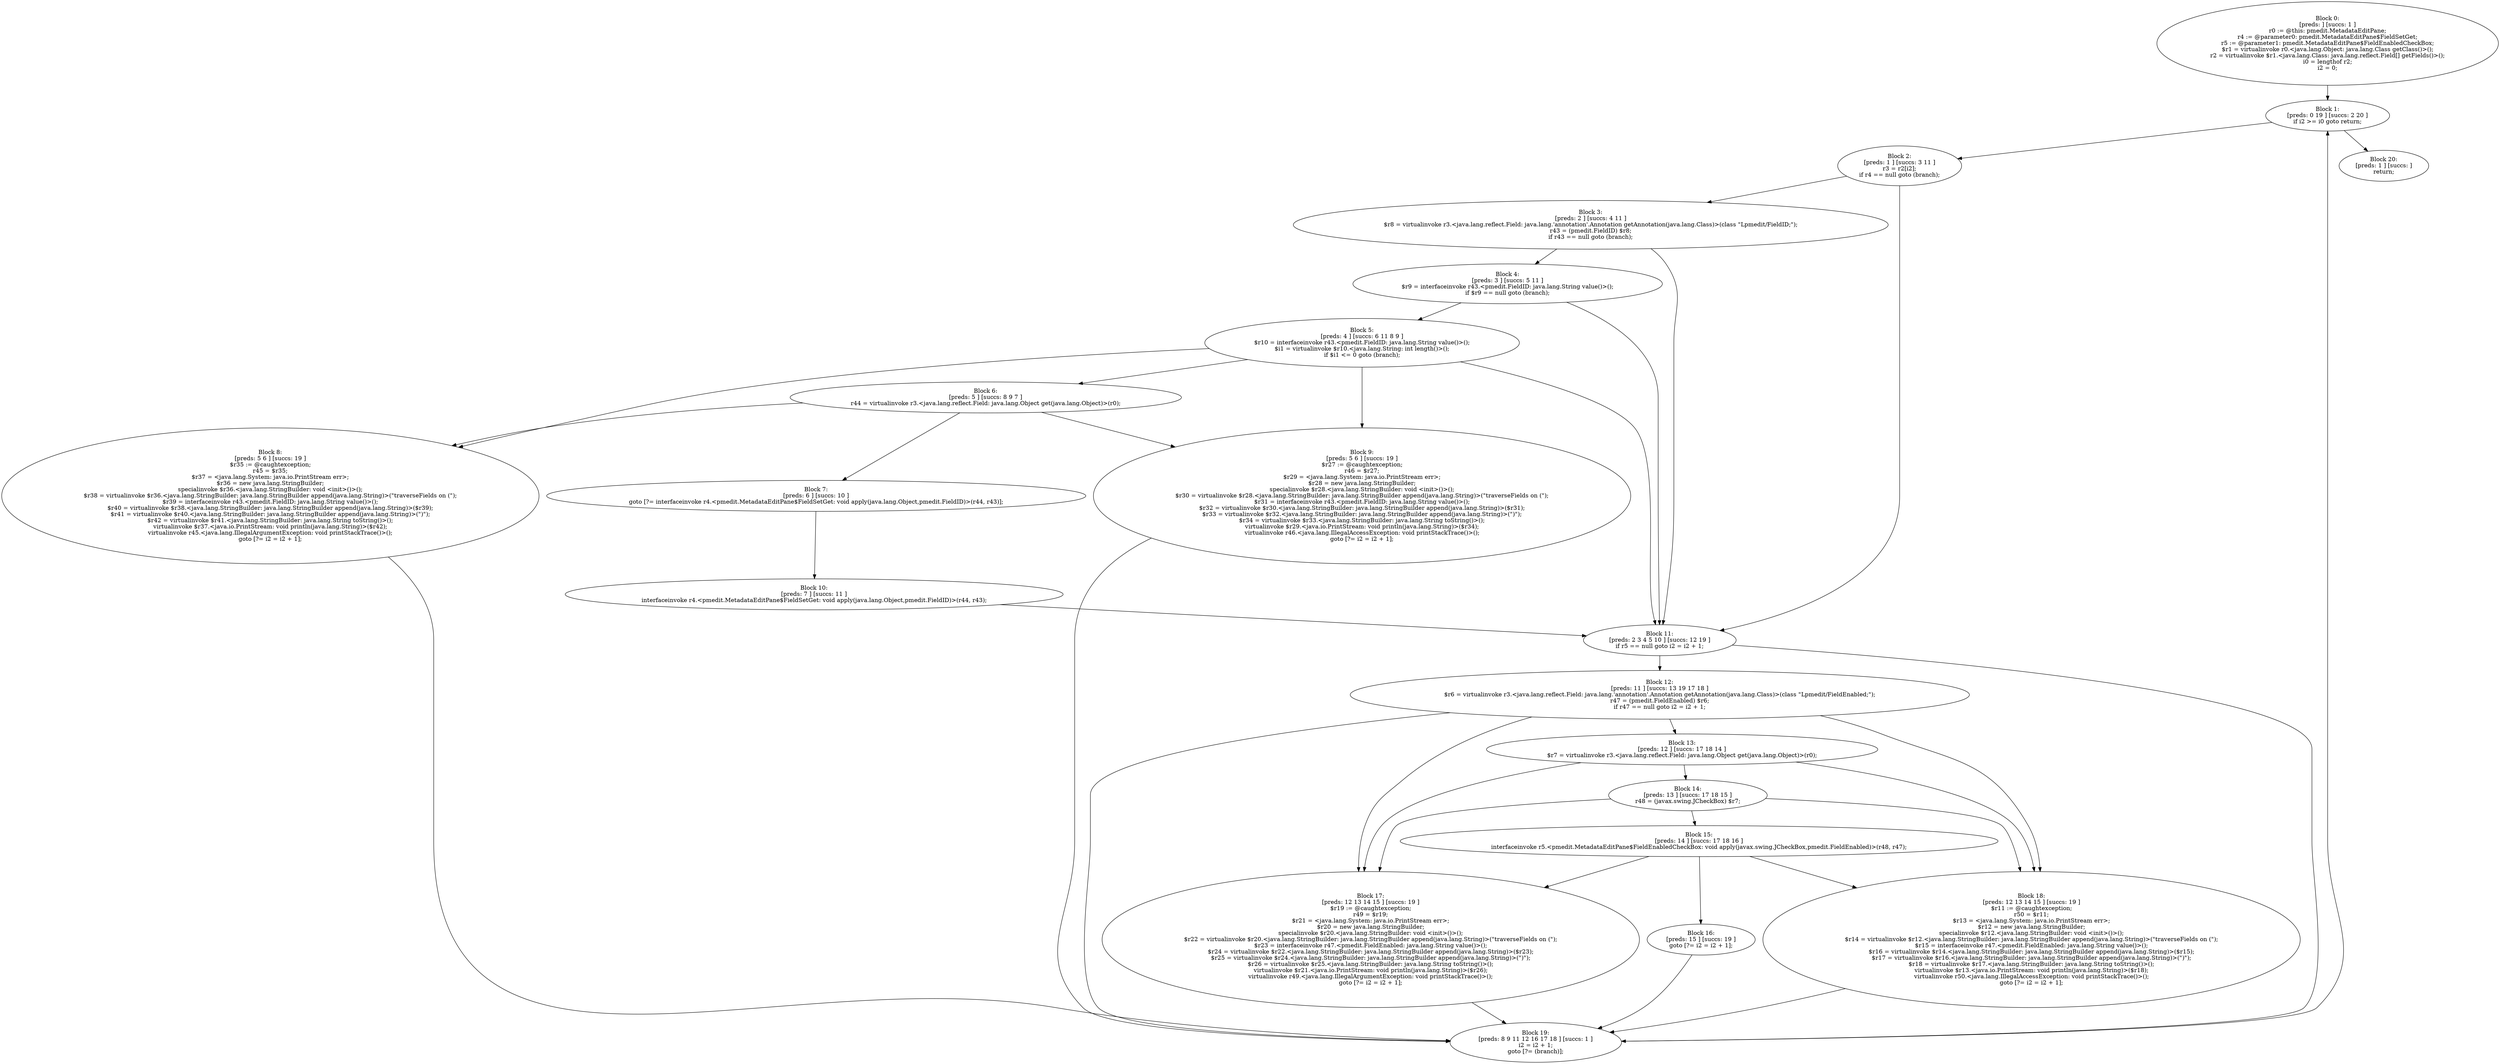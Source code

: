 digraph "unitGraph" {
    "Block 0:
[preds: ] [succs: 1 ]
r0 := @this: pmedit.MetadataEditPane;
r4 := @parameter0: pmedit.MetadataEditPane$FieldSetGet;
r5 := @parameter1: pmedit.MetadataEditPane$FieldEnabledCheckBox;
$r1 = virtualinvoke r0.<java.lang.Object: java.lang.Class getClass()>();
r2 = virtualinvoke $r1.<java.lang.Class: java.lang.reflect.Field[] getFields()>();
i0 = lengthof r2;
i2 = 0;
"
    "Block 1:
[preds: 0 19 ] [succs: 2 20 ]
if i2 >= i0 goto return;
"
    "Block 2:
[preds: 1 ] [succs: 3 11 ]
r3 = r2[i2];
if r4 == null goto (branch);
"
    "Block 3:
[preds: 2 ] [succs: 4 11 ]
$r8 = virtualinvoke r3.<java.lang.reflect.Field: java.lang.'annotation'.Annotation getAnnotation(java.lang.Class)>(class \"Lpmedit/FieldID;\");
r43 = (pmedit.FieldID) $r8;
if r43 == null goto (branch);
"
    "Block 4:
[preds: 3 ] [succs: 5 11 ]
$r9 = interfaceinvoke r43.<pmedit.FieldID: java.lang.String value()>();
if $r9 == null goto (branch);
"
    "Block 5:
[preds: 4 ] [succs: 6 11 8 9 ]
$r10 = interfaceinvoke r43.<pmedit.FieldID: java.lang.String value()>();
$i1 = virtualinvoke $r10.<java.lang.String: int length()>();
if $i1 <= 0 goto (branch);
"
    "Block 6:
[preds: 5 ] [succs: 8 9 7 ]
r44 = virtualinvoke r3.<java.lang.reflect.Field: java.lang.Object get(java.lang.Object)>(r0);
"
    "Block 7:
[preds: 6 ] [succs: 10 ]
goto [?= interfaceinvoke r4.<pmedit.MetadataEditPane$FieldSetGet: void apply(java.lang.Object,pmedit.FieldID)>(r44, r43)];
"
    "Block 8:
[preds: 5 6 ] [succs: 19 ]
$r35 := @caughtexception;
r45 = $r35;
$r37 = <java.lang.System: java.io.PrintStream err>;
$r36 = new java.lang.StringBuilder;
specialinvoke $r36.<java.lang.StringBuilder: void <init>()>();
$r38 = virtualinvoke $r36.<java.lang.StringBuilder: java.lang.StringBuilder append(java.lang.String)>(\"traverseFields on (\");
$r39 = interfaceinvoke r43.<pmedit.FieldID: java.lang.String value()>();
$r40 = virtualinvoke $r38.<java.lang.StringBuilder: java.lang.StringBuilder append(java.lang.String)>($r39);
$r41 = virtualinvoke $r40.<java.lang.StringBuilder: java.lang.StringBuilder append(java.lang.String)>(\")\");
$r42 = virtualinvoke $r41.<java.lang.StringBuilder: java.lang.String toString()>();
virtualinvoke $r37.<java.io.PrintStream: void println(java.lang.String)>($r42);
virtualinvoke r45.<java.lang.IllegalArgumentException: void printStackTrace()>();
goto [?= i2 = i2 + 1];
"
    "Block 9:
[preds: 5 6 ] [succs: 19 ]
$r27 := @caughtexception;
r46 = $r27;
$r29 = <java.lang.System: java.io.PrintStream err>;
$r28 = new java.lang.StringBuilder;
specialinvoke $r28.<java.lang.StringBuilder: void <init>()>();
$r30 = virtualinvoke $r28.<java.lang.StringBuilder: java.lang.StringBuilder append(java.lang.String)>(\"traverseFields on (\");
$r31 = interfaceinvoke r43.<pmedit.FieldID: java.lang.String value()>();
$r32 = virtualinvoke $r30.<java.lang.StringBuilder: java.lang.StringBuilder append(java.lang.String)>($r31);
$r33 = virtualinvoke $r32.<java.lang.StringBuilder: java.lang.StringBuilder append(java.lang.String)>(\")\");
$r34 = virtualinvoke $r33.<java.lang.StringBuilder: java.lang.String toString()>();
virtualinvoke $r29.<java.io.PrintStream: void println(java.lang.String)>($r34);
virtualinvoke r46.<java.lang.IllegalAccessException: void printStackTrace()>();
goto [?= i2 = i2 + 1];
"
    "Block 10:
[preds: 7 ] [succs: 11 ]
interfaceinvoke r4.<pmedit.MetadataEditPane$FieldSetGet: void apply(java.lang.Object,pmedit.FieldID)>(r44, r43);
"
    "Block 11:
[preds: 2 3 4 5 10 ] [succs: 12 19 ]
if r5 == null goto i2 = i2 + 1;
"
    "Block 12:
[preds: 11 ] [succs: 13 19 17 18 ]
$r6 = virtualinvoke r3.<java.lang.reflect.Field: java.lang.'annotation'.Annotation getAnnotation(java.lang.Class)>(class \"Lpmedit/FieldEnabled;\");
r47 = (pmedit.FieldEnabled) $r6;
if r47 == null goto i2 = i2 + 1;
"
    "Block 13:
[preds: 12 ] [succs: 17 18 14 ]
$r7 = virtualinvoke r3.<java.lang.reflect.Field: java.lang.Object get(java.lang.Object)>(r0);
"
    "Block 14:
[preds: 13 ] [succs: 17 18 15 ]
r48 = (javax.swing.JCheckBox) $r7;
"
    "Block 15:
[preds: 14 ] [succs: 17 18 16 ]
interfaceinvoke r5.<pmedit.MetadataEditPane$FieldEnabledCheckBox: void apply(javax.swing.JCheckBox,pmedit.FieldEnabled)>(r48, r47);
"
    "Block 16:
[preds: 15 ] [succs: 19 ]
goto [?= i2 = i2 + 1];
"
    "Block 17:
[preds: 12 13 14 15 ] [succs: 19 ]
$r19 := @caughtexception;
r49 = $r19;
$r21 = <java.lang.System: java.io.PrintStream err>;
$r20 = new java.lang.StringBuilder;
specialinvoke $r20.<java.lang.StringBuilder: void <init>()>();
$r22 = virtualinvoke $r20.<java.lang.StringBuilder: java.lang.StringBuilder append(java.lang.String)>(\"traverseFields on (\");
$r23 = interfaceinvoke r47.<pmedit.FieldEnabled: java.lang.String value()>();
$r24 = virtualinvoke $r22.<java.lang.StringBuilder: java.lang.StringBuilder append(java.lang.String)>($r23);
$r25 = virtualinvoke $r24.<java.lang.StringBuilder: java.lang.StringBuilder append(java.lang.String)>(\")\");
$r26 = virtualinvoke $r25.<java.lang.StringBuilder: java.lang.String toString()>();
virtualinvoke $r21.<java.io.PrintStream: void println(java.lang.String)>($r26);
virtualinvoke r49.<java.lang.IllegalArgumentException: void printStackTrace()>();
goto [?= i2 = i2 + 1];
"
    "Block 18:
[preds: 12 13 14 15 ] [succs: 19 ]
$r11 := @caughtexception;
r50 = $r11;
$r13 = <java.lang.System: java.io.PrintStream err>;
$r12 = new java.lang.StringBuilder;
specialinvoke $r12.<java.lang.StringBuilder: void <init>()>();
$r14 = virtualinvoke $r12.<java.lang.StringBuilder: java.lang.StringBuilder append(java.lang.String)>(\"traverseFields on (\");
$r15 = interfaceinvoke r47.<pmedit.FieldEnabled: java.lang.String value()>();
$r16 = virtualinvoke $r14.<java.lang.StringBuilder: java.lang.StringBuilder append(java.lang.String)>($r15);
$r17 = virtualinvoke $r16.<java.lang.StringBuilder: java.lang.StringBuilder append(java.lang.String)>(\")\");
$r18 = virtualinvoke $r17.<java.lang.StringBuilder: java.lang.String toString()>();
virtualinvoke $r13.<java.io.PrintStream: void println(java.lang.String)>($r18);
virtualinvoke r50.<java.lang.IllegalAccessException: void printStackTrace()>();
goto [?= i2 = i2 + 1];
"
    "Block 19:
[preds: 8 9 11 12 16 17 18 ] [succs: 1 ]
i2 = i2 + 1;
goto [?= (branch)];
"
    "Block 20:
[preds: 1 ] [succs: ]
return;
"
    "Block 0:
[preds: ] [succs: 1 ]
r0 := @this: pmedit.MetadataEditPane;
r4 := @parameter0: pmedit.MetadataEditPane$FieldSetGet;
r5 := @parameter1: pmedit.MetadataEditPane$FieldEnabledCheckBox;
$r1 = virtualinvoke r0.<java.lang.Object: java.lang.Class getClass()>();
r2 = virtualinvoke $r1.<java.lang.Class: java.lang.reflect.Field[] getFields()>();
i0 = lengthof r2;
i2 = 0;
"->"Block 1:
[preds: 0 19 ] [succs: 2 20 ]
if i2 >= i0 goto return;
";
    "Block 1:
[preds: 0 19 ] [succs: 2 20 ]
if i2 >= i0 goto return;
"->"Block 2:
[preds: 1 ] [succs: 3 11 ]
r3 = r2[i2];
if r4 == null goto (branch);
";
    "Block 1:
[preds: 0 19 ] [succs: 2 20 ]
if i2 >= i0 goto return;
"->"Block 20:
[preds: 1 ] [succs: ]
return;
";
    "Block 2:
[preds: 1 ] [succs: 3 11 ]
r3 = r2[i2];
if r4 == null goto (branch);
"->"Block 3:
[preds: 2 ] [succs: 4 11 ]
$r8 = virtualinvoke r3.<java.lang.reflect.Field: java.lang.'annotation'.Annotation getAnnotation(java.lang.Class)>(class \"Lpmedit/FieldID;\");
r43 = (pmedit.FieldID) $r8;
if r43 == null goto (branch);
";
    "Block 2:
[preds: 1 ] [succs: 3 11 ]
r3 = r2[i2];
if r4 == null goto (branch);
"->"Block 11:
[preds: 2 3 4 5 10 ] [succs: 12 19 ]
if r5 == null goto i2 = i2 + 1;
";
    "Block 3:
[preds: 2 ] [succs: 4 11 ]
$r8 = virtualinvoke r3.<java.lang.reflect.Field: java.lang.'annotation'.Annotation getAnnotation(java.lang.Class)>(class \"Lpmedit/FieldID;\");
r43 = (pmedit.FieldID) $r8;
if r43 == null goto (branch);
"->"Block 4:
[preds: 3 ] [succs: 5 11 ]
$r9 = interfaceinvoke r43.<pmedit.FieldID: java.lang.String value()>();
if $r9 == null goto (branch);
";
    "Block 3:
[preds: 2 ] [succs: 4 11 ]
$r8 = virtualinvoke r3.<java.lang.reflect.Field: java.lang.'annotation'.Annotation getAnnotation(java.lang.Class)>(class \"Lpmedit/FieldID;\");
r43 = (pmedit.FieldID) $r8;
if r43 == null goto (branch);
"->"Block 11:
[preds: 2 3 4 5 10 ] [succs: 12 19 ]
if r5 == null goto i2 = i2 + 1;
";
    "Block 4:
[preds: 3 ] [succs: 5 11 ]
$r9 = interfaceinvoke r43.<pmedit.FieldID: java.lang.String value()>();
if $r9 == null goto (branch);
"->"Block 5:
[preds: 4 ] [succs: 6 11 8 9 ]
$r10 = interfaceinvoke r43.<pmedit.FieldID: java.lang.String value()>();
$i1 = virtualinvoke $r10.<java.lang.String: int length()>();
if $i1 <= 0 goto (branch);
";
    "Block 4:
[preds: 3 ] [succs: 5 11 ]
$r9 = interfaceinvoke r43.<pmedit.FieldID: java.lang.String value()>();
if $r9 == null goto (branch);
"->"Block 11:
[preds: 2 3 4 5 10 ] [succs: 12 19 ]
if r5 == null goto i2 = i2 + 1;
";
    "Block 5:
[preds: 4 ] [succs: 6 11 8 9 ]
$r10 = interfaceinvoke r43.<pmedit.FieldID: java.lang.String value()>();
$i1 = virtualinvoke $r10.<java.lang.String: int length()>();
if $i1 <= 0 goto (branch);
"->"Block 6:
[preds: 5 ] [succs: 8 9 7 ]
r44 = virtualinvoke r3.<java.lang.reflect.Field: java.lang.Object get(java.lang.Object)>(r0);
";
    "Block 5:
[preds: 4 ] [succs: 6 11 8 9 ]
$r10 = interfaceinvoke r43.<pmedit.FieldID: java.lang.String value()>();
$i1 = virtualinvoke $r10.<java.lang.String: int length()>();
if $i1 <= 0 goto (branch);
"->"Block 11:
[preds: 2 3 4 5 10 ] [succs: 12 19 ]
if r5 == null goto i2 = i2 + 1;
";
    "Block 5:
[preds: 4 ] [succs: 6 11 8 9 ]
$r10 = interfaceinvoke r43.<pmedit.FieldID: java.lang.String value()>();
$i1 = virtualinvoke $r10.<java.lang.String: int length()>();
if $i1 <= 0 goto (branch);
"->"Block 8:
[preds: 5 6 ] [succs: 19 ]
$r35 := @caughtexception;
r45 = $r35;
$r37 = <java.lang.System: java.io.PrintStream err>;
$r36 = new java.lang.StringBuilder;
specialinvoke $r36.<java.lang.StringBuilder: void <init>()>();
$r38 = virtualinvoke $r36.<java.lang.StringBuilder: java.lang.StringBuilder append(java.lang.String)>(\"traverseFields on (\");
$r39 = interfaceinvoke r43.<pmedit.FieldID: java.lang.String value()>();
$r40 = virtualinvoke $r38.<java.lang.StringBuilder: java.lang.StringBuilder append(java.lang.String)>($r39);
$r41 = virtualinvoke $r40.<java.lang.StringBuilder: java.lang.StringBuilder append(java.lang.String)>(\")\");
$r42 = virtualinvoke $r41.<java.lang.StringBuilder: java.lang.String toString()>();
virtualinvoke $r37.<java.io.PrintStream: void println(java.lang.String)>($r42);
virtualinvoke r45.<java.lang.IllegalArgumentException: void printStackTrace()>();
goto [?= i2 = i2 + 1];
";
    "Block 5:
[preds: 4 ] [succs: 6 11 8 9 ]
$r10 = interfaceinvoke r43.<pmedit.FieldID: java.lang.String value()>();
$i1 = virtualinvoke $r10.<java.lang.String: int length()>();
if $i1 <= 0 goto (branch);
"->"Block 9:
[preds: 5 6 ] [succs: 19 ]
$r27 := @caughtexception;
r46 = $r27;
$r29 = <java.lang.System: java.io.PrintStream err>;
$r28 = new java.lang.StringBuilder;
specialinvoke $r28.<java.lang.StringBuilder: void <init>()>();
$r30 = virtualinvoke $r28.<java.lang.StringBuilder: java.lang.StringBuilder append(java.lang.String)>(\"traverseFields on (\");
$r31 = interfaceinvoke r43.<pmedit.FieldID: java.lang.String value()>();
$r32 = virtualinvoke $r30.<java.lang.StringBuilder: java.lang.StringBuilder append(java.lang.String)>($r31);
$r33 = virtualinvoke $r32.<java.lang.StringBuilder: java.lang.StringBuilder append(java.lang.String)>(\")\");
$r34 = virtualinvoke $r33.<java.lang.StringBuilder: java.lang.String toString()>();
virtualinvoke $r29.<java.io.PrintStream: void println(java.lang.String)>($r34);
virtualinvoke r46.<java.lang.IllegalAccessException: void printStackTrace()>();
goto [?= i2 = i2 + 1];
";
    "Block 6:
[preds: 5 ] [succs: 8 9 7 ]
r44 = virtualinvoke r3.<java.lang.reflect.Field: java.lang.Object get(java.lang.Object)>(r0);
"->"Block 8:
[preds: 5 6 ] [succs: 19 ]
$r35 := @caughtexception;
r45 = $r35;
$r37 = <java.lang.System: java.io.PrintStream err>;
$r36 = new java.lang.StringBuilder;
specialinvoke $r36.<java.lang.StringBuilder: void <init>()>();
$r38 = virtualinvoke $r36.<java.lang.StringBuilder: java.lang.StringBuilder append(java.lang.String)>(\"traverseFields on (\");
$r39 = interfaceinvoke r43.<pmedit.FieldID: java.lang.String value()>();
$r40 = virtualinvoke $r38.<java.lang.StringBuilder: java.lang.StringBuilder append(java.lang.String)>($r39);
$r41 = virtualinvoke $r40.<java.lang.StringBuilder: java.lang.StringBuilder append(java.lang.String)>(\")\");
$r42 = virtualinvoke $r41.<java.lang.StringBuilder: java.lang.String toString()>();
virtualinvoke $r37.<java.io.PrintStream: void println(java.lang.String)>($r42);
virtualinvoke r45.<java.lang.IllegalArgumentException: void printStackTrace()>();
goto [?= i2 = i2 + 1];
";
    "Block 6:
[preds: 5 ] [succs: 8 9 7 ]
r44 = virtualinvoke r3.<java.lang.reflect.Field: java.lang.Object get(java.lang.Object)>(r0);
"->"Block 9:
[preds: 5 6 ] [succs: 19 ]
$r27 := @caughtexception;
r46 = $r27;
$r29 = <java.lang.System: java.io.PrintStream err>;
$r28 = new java.lang.StringBuilder;
specialinvoke $r28.<java.lang.StringBuilder: void <init>()>();
$r30 = virtualinvoke $r28.<java.lang.StringBuilder: java.lang.StringBuilder append(java.lang.String)>(\"traverseFields on (\");
$r31 = interfaceinvoke r43.<pmedit.FieldID: java.lang.String value()>();
$r32 = virtualinvoke $r30.<java.lang.StringBuilder: java.lang.StringBuilder append(java.lang.String)>($r31);
$r33 = virtualinvoke $r32.<java.lang.StringBuilder: java.lang.StringBuilder append(java.lang.String)>(\")\");
$r34 = virtualinvoke $r33.<java.lang.StringBuilder: java.lang.String toString()>();
virtualinvoke $r29.<java.io.PrintStream: void println(java.lang.String)>($r34);
virtualinvoke r46.<java.lang.IllegalAccessException: void printStackTrace()>();
goto [?= i2 = i2 + 1];
";
    "Block 6:
[preds: 5 ] [succs: 8 9 7 ]
r44 = virtualinvoke r3.<java.lang.reflect.Field: java.lang.Object get(java.lang.Object)>(r0);
"->"Block 7:
[preds: 6 ] [succs: 10 ]
goto [?= interfaceinvoke r4.<pmedit.MetadataEditPane$FieldSetGet: void apply(java.lang.Object,pmedit.FieldID)>(r44, r43)];
";
    "Block 7:
[preds: 6 ] [succs: 10 ]
goto [?= interfaceinvoke r4.<pmedit.MetadataEditPane$FieldSetGet: void apply(java.lang.Object,pmedit.FieldID)>(r44, r43)];
"->"Block 10:
[preds: 7 ] [succs: 11 ]
interfaceinvoke r4.<pmedit.MetadataEditPane$FieldSetGet: void apply(java.lang.Object,pmedit.FieldID)>(r44, r43);
";
    "Block 8:
[preds: 5 6 ] [succs: 19 ]
$r35 := @caughtexception;
r45 = $r35;
$r37 = <java.lang.System: java.io.PrintStream err>;
$r36 = new java.lang.StringBuilder;
specialinvoke $r36.<java.lang.StringBuilder: void <init>()>();
$r38 = virtualinvoke $r36.<java.lang.StringBuilder: java.lang.StringBuilder append(java.lang.String)>(\"traverseFields on (\");
$r39 = interfaceinvoke r43.<pmedit.FieldID: java.lang.String value()>();
$r40 = virtualinvoke $r38.<java.lang.StringBuilder: java.lang.StringBuilder append(java.lang.String)>($r39);
$r41 = virtualinvoke $r40.<java.lang.StringBuilder: java.lang.StringBuilder append(java.lang.String)>(\")\");
$r42 = virtualinvoke $r41.<java.lang.StringBuilder: java.lang.String toString()>();
virtualinvoke $r37.<java.io.PrintStream: void println(java.lang.String)>($r42);
virtualinvoke r45.<java.lang.IllegalArgumentException: void printStackTrace()>();
goto [?= i2 = i2 + 1];
"->"Block 19:
[preds: 8 9 11 12 16 17 18 ] [succs: 1 ]
i2 = i2 + 1;
goto [?= (branch)];
";
    "Block 9:
[preds: 5 6 ] [succs: 19 ]
$r27 := @caughtexception;
r46 = $r27;
$r29 = <java.lang.System: java.io.PrintStream err>;
$r28 = new java.lang.StringBuilder;
specialinvoke $r28.<java.lang.StringBuilder: void <init>()>();
$r30 = virtualinvoke $r28.<java.lang.StringBuilder: java.lang.StringBuilder append(java.lang.String)>(\"traverseFields on (\");
$r31 = interfaceinvoke r43.<pmedit.FieldID: java.lang.String value()>();
$r32 = virtualinvoke $r30.<java.lang.StringBuilder: java.lang.StringBuilder append(java.lang.String)>($r31);
$r33 = virtualinvoke $r32.<java.lang.StringBuilder: java.lang.StringBuilder append(java.lang.String)>(\")\");
$r34 = virtualinvoke $r33.<java.lang.StringBuilder: java.lang.String toString()>();
virtualinvoke $r29.<java.io.PrintStream: void println(java.lang.String)>($r34);
virtualinvoke r46.<java.lang.IllegalAccessException: void printStackTrace()>();
goto [?= i2 = i2 + 1];
"->"Block 19:
[preds: 8 9 11 12 16 17 18 ] [succs: 1 ]
i2 = i2 + 1;
goto [?= (branch)];
";
    "Block 10:
[preds: 7 ] [succs: 11 ]
interfaceinvoke r4.<pmedit.MetadataEditPane$FieldSetGet: void apply(java.lang.Object,pmedit.FieldID)>(r44, r43);
"->"Block 11:
[preds: 2 3 4 5 10 ] [succs: 12 19 ]
if r5 == null goto i2 = i2 + 1;
";
    "Block 11:
[preds: 2 3 4 5 10 ] [succs: 12 19 ]
if r5 == null goto i2 = i2 + 1;
"->"Block 12:
[preds: 11 ] [succs: 13 19 17 18 ]
$r6 = virtualinvoke r3.<java.lang.reflect.Field: java.lang.'annotation'.Annotation getAnnotation(java.lang.Class)>(class \"Lpmedit/FieldEnabled;\");
r47 = (pmedit.FieldEnabled) $r6;
if r47 == null goto i2 = i2 + 1;
";
    "Block 11:
[preds: 2 3 4 5 10 ] [succs: 12 19 ]
if r5 == null goto i2 = i2 + 1;
"->"Block 19:
[preds: 8 9 11 12 16 17 18 ] [succs: 1 ]
i2 = i2 + 1;
goto [?= (branch)];
";
    "Block 12:
[preds: 11 ] [succs: 13 19 17 18 ]
$r6 = virtualinvoke r3.<java.lang.reflect.Field: java.lang.'annotation'.Annotation getAnnotation(java.lang.Class)>(class \"Lpmedit/FieldEnabled;\");
r47 = (pmedit.FieldEnabled) $r6;
if r47 == null goto i2 = i2 + 1;
"->"Block 13:
[preds: 12 ] [succs: 17 18 14 ]
$r7 = virtualinvoke r3.<java.lang.reflect.Field: java.lang.Object get(java.lang.Object)>(r0);
";
    "Block 12:
[preds: 11 ] [succs: 13 19 17 18 ]
$r6 = virtualinvoke r3.<java.lang.reflect.Field: java.lang.'annotation'.Annotation getAnnotation(java.lang.Class)>(class \"Lpmedit/FieldEnabled;\");
r47 = (pmedit.FieldEnabled) $r6;
if r47 == null goto i2 = i2 + 1;
"->"Block 19:
[preds: 8 9 11 12 16 17 18 ] [succs: 1 ]
i2 = i2 + 1;
goto [?= (branch)];
";
    "Block 12:
[preds: 11 ] [succs: 13 19 17 18 ]
$r6 = virtualinvoke r3.<java.lang.reflect.Field: java.lang.'annotation'.Annotation getAnnotation(java.lang.Class)>(class \"Lpmedit/FieldEnabled;\");
r47 = (pmedit.FieldEnabled) $r6;
if r47 == null goto i2 = i2 + 1;
"->"Block 17:
[preds: 12 13 14 15 ] [succs: 19 ]
$r19 := @caughtexception;
r49 = $r19;
$r21 = <java.lang.System: java.io.PrintStream err>;
$r20 = new java.lang.StringBuilder;
specialinvoke $r20.<java.lang.StringBuilder: void <init>()>();
$r22 = virtualinvoke $r20.<java.lang.StringBuilder: java.lang.StringBuilder append(java.lang.String)>(\"traverseFields on (\");
$r23 = interfaceinvoke r47.<pmedit.FieldEnabled: java.lang.String value()>();
$r24 = virtualinvoke $r22.<java.lang.StringBuilder: java.lang.StringBuilder append(java.lang.String)>($r23);
$r25 = virtualinvoke $r24.<java.lang.StringBuilder: java.lang.StringBuilder append(java.lang.String)>(\")\");
$r26 = virtualinvoke $r25.<java.lang.StringBuilder: java.lang.String toString()>();
virtualinvoke $r21.<java.io.PrintStream: void println(java.lang.String)>($r26);
virtualinvoke r49.<java.lang.IllegalArgumentException: void printStackTrace()>();
goto [?= i2 = i2 + 1];
";
    "Block 12:
[preds: 11 ] [succs: 13 19 17 18 ]
$r6 = virtualinvoke r3.<java.lang.reflect.Field: java.lang.'annotation'.Annotation getAnnotation(java.lang.Class)>(class \"Lpmedit/FieldEnabled;\");
r47 = (pmedit.FieldEnabled) $r6;
if r47 == null goto i2 = i2 + 1;
"->"Block 18:
[preds: 12 13 14 15 ] [succs: 19 ]
$r11 := @caughtexception;
r50 = $r11;
$r13 = <java.lang.System: java.io.PrintStream err>;
$r12 = new java.lang.StringBuilder;
specialinvoke $r12.<java.lang.StringBuilder: void <init>()>();
$r14 = virtualinvoke $r12.<java.lang.StringBuilder: java.lang.StringBuilder append(java.lang.String)>(\"traverseFields on (\");
$r15 = interfaceinvoke r47.<pmedit.FieldEnabled: java.lang.String value()>();
$r16 = virtualinvoke $r14.<java.lang.StringBuilder: java.lang.StringBuilder append(java.lang.String)>($r15);
$r17 = virtualinvoke $r16.<java.lang.StringBuilder: java.lang.StringBuilder append(java.lang.String)>(\")\");
$r18 = virtualinvoke $r17.<java.lang.StringBuilder: java.lang.String toString()>();
virtualinvoke $r13.<java.io.PrintStream: void println(java.lang.String)>($r18);
virtualinvoke r50.<java.lang.IllegalAccessException: void printStackTrace()>();
goto [?= i2 = i2 + 1];
";
    "Block 13:
[preds: 12 ] [succs: 17 18 14 ]
$r7 = virtualinvoke r3.<java.lang.reflect.Field: java.lang.Object get(java.lang.Object)>(r0);
"->"Block 17:
[preds: 12 13 14 15 ] [succs: 19 ]
$r19 := @caughtexception;
r49 = $r19;
$r21 = <java.lang.System: java.io.PrintStream err>;
$r20 = new java.lang.StringBuilder;
specialinvoke $r20.<java.lang.StringBuilder: void <init>()>();
$r22 = virtualinvoke $r20.<java.lang.StringBuilder: java.lang.StringBuilder append(java.lang.String)>(\"traverseFields on (\");
$r23 = interfaceinvoke r47.<pmedit.FieldEnabled: java.lang.String value()>();
$r24 = virtualinvoke $r22.<java.lang.StringBuilder: java.lang.StringBuilder append(java.lang.String)>($r23);
$r25 = virtualinvoke $r24.<java.lang.StringBuilder: java.lang.StringBuilder append(java.lang.String)>(\")\");
$r26 = virtualinvoke $r25.<java.lang.StringBuilder: java.lang.String toString()>();
virtualinvoke $r21.<java.io.PrintStream: void println(java.lang.String)>($r26);
virtualinvoke r49.<java.lang.IllegalArgumentException: void printStackTrace()>();
goto [?= i2 = i2 + 1];
";
    "Block 13:
[preds: 12 ] [succs: 17 18 14 ]
$r7 = virtualinvoke r3.<java.lang.reflect.Field: java.lang.Object get(java.lang.Object)>(r0);
"->"Block 18:
[preds: 12 13 14 15 ] [succs: 19 ]
$r11 := @caughtexception;
r50 = $r11;
$r13 = <java.lang.System: java.io.PrintStream err>;
$r12 = new java.lang.StringBuilder;
specialinvoke $r12.<java.lang.StringBuilder: void <init>()>();
$r14 = virtualinvoke $r12.<java.lang.StringBuilder: java.lang.StringBuilder append(java.lang.String)>(\"traverseFields on (\");
$r15 = interfaceinvoke r47.<pmedit.FieldEnabled: java.lang.String value()>();
$r16 = virtualinvoke $r14.<java.lang.StringBuilder: java.lang.StringBuilder append(java.lang.String)>($r15);
$r17 = virtualinvoke $r16.<java.lang.StringBuilder: java.lang.StringBuilder append(java.lang.String)>(\")\");
$r18 = virtualinvoke $r17.<java.lang.StringBuilder: java.lang.String toString()>();
virtualinvoke $r13.<java.io.PrintStream: void println(java.lang.String)>($r18);
virtualinvoke r50.<java.lang.IllegalAccessException: void printStackTrace()>();
goto [?= i2 = i2 + 1];
";
    "Block 13:
[preds: 12 ] [succs: 17 18 14 ]
$r7 = virtualinvoke r3.<java.lang.reflect.Field: java.lang.Object get(java.lang.Object)>(r0);
"->"Block 14:
[preds: 13 ] [succs: 17 18 15 ]
r48 = (javax.swing.JCheckBox) $r7;
";
    "Block 14:
[preds: 13 ] [succs: 17 18 15 ]
r48 = (javax.swing.JCheckBox) $r7;
"->"Block 17:
[preds: 12 13 14 15 ] [succs: 19 ]
$r19 := @caughtexception;
r49 = $r19;
$r21 = <java.lang.System: java.io.PrintStream err>;
$r20 = new java.lang.StringBuilder;
specialinvoke $r20.<java.lang.StringBuilder: void <init>()>();
$r22 = virtualinvoke $r20.<java.lang.StringBuilder: java.lang.StringBuilder append(java.lang.String)>(\"traverseFields on (\");
$r23 = interfaceinvoke r47.<pmedit.FieldEnabled: java.lang.String value()>();
$r24 = virtualinvoke $r22.<java.lang.StringBuilder: java.lang.StringBuilder append(java.lang.String)>($r23);
$r25 = virtualinvoke $r24.<java.lang.StringBuilder: java.lang.StringBuilder append(java.lang.String)>(\")\");
$r26 = virtualinvoke $r25.<java.lang.StringBuilder: java.lang.String toString()>();
virtualinvoke $r21.<java.io.PrintStream: void println(java.lang.String)>($r26);
virtualinvoke r49.<java.lang.IllegalArgumentException: void printStackTrace()>();
goto [?= i2 = i2 + 1];
";
    "Block 14:
[preds: 13 ] [succs: 17 18 15 ]
r48 = (javax.swing.JCheckBox) $r7;
"->"Block 18:
[preds: 12 13 14 15 ] [succs: 19 ]
$r11 := @caughtexception;
r50 = $r11;
$r13 = <java.lang.System: java.io.PrintStream err>;
$r12 = new java.lang.StringBuilder;
specialinvoke $r12.<java.lang.StringBuilder: void <init>()>();
$r14 = virtualinvoke $r12.<java.lang.StringBuilder: java.lang.StringBuilder append(java.lang.String)>(\"traverseFields on (\");
$r15 = interfaceinvoke r47.<pmedit.FieldEnabled: java.lang.String value()>();
$r16 = virtualinvoke $r14.<java.lang.StringBuilder: java.lang.StringBuilder append(java.lang.String)>($r15);
$r17 = virtualinvoke $r16.<java.lang.StringBuilder: java.lang.StringBuilder append(java.lang.String)>(\")\");
$r18 = virtualinvoke $r17.<java.lang.StringBuilder: java.lang.String toString()>();
virtualinvoke $r13.<java.io.PrintStream: void println(java.lang.String)>($r18);
virtualinvoke r50.<java.lang.IllegalAccessException: void printStackTrace()>();
goto [?= i2 = i2 + 1];
";
    "Block 14:
[preds: 13 ] [succs: 17 18 15 ]
r48 = (javax.swing.JCheckBox) $r7;
"->"Block 15:
[preds: 14 ] [succs: 17 18 16 ]
interfaceinvoke r5.<pmedit.MetadataEditPane$FieldEnabledCheckBox: void apply(javax.swing.JCheckBox,pmedit.FieldEnabled)>(r48, r47);
";
    "Block 15:
[preds: 14 ] [succs: 17 18 16 ]
interfaceinvoke r5.<pmedit.MetadataEditPane$FieldEnabledCheckBox: void apply(javax.swing.JCheckBox,pmedit.FieldEnabled)>(r48, r47);
"->"Block 17:
[preds: 12 13 14 15 ] [succs: 19 ]
$r19 := @caughtexception;
r49 = $r19;
$r21 = <java.lang.System: java.io.PrintStream err>;
$r20 = new java.lang.StringBuilder;
specialinvoke $r20.<java.lang.StringBuilder: void <init>()>();
$r22 = virtualinvoke $r20.<java.lang.StringBuilder: java.lang.StringBuilder append(java.lang.String)>(\"traverseFields on (\");
$r23 = interfaceinvoke r47.<pmedit.FieldEnabled: java.lang.String value()>();
$r24 = virtualinvoke $r22.<java.lang.StringBuilder: java.lang.StringBuilder append(java.lang.String)>($r23);
$r25 = virtualinvoke $r24.<java.lang.StringBuilder: java.lang.StringBuilder append(java.lang.String)>(\")\");
$r26 = virtualinvoke $r25.<java.lang.StringBuilder: java.lang.String toString()>();
virtualinvoke $r21.<java.io.PrintStream: void println(java.lang.String)>($r26);
virtualinvoke r49.<java.lang.IllegalArgumentException: void printStackTrace()>();
goto [?= i2 = i2 + 1];
";
    "Block 15:
[preds: 14 ] [succs: 17 18 16 ]
interfaceinvoke r5.<pmedit.MetadataEditPane$FieldEnabledCheckBox: void apply(javax.swing.JCheckBox,pmedit.FieldEnabled)>(r48, r47);
"->"Block 18:
[preds: 12 13 14 15 ] [succs: 19 ]
$r11 := @caughtexception;
r50 = $r11;
$r13 = <java.lang.System: java.io.PrintStream err>;
$r12 = new java.lang.StringBuilder;
specialinvoke $r12.<java.lang.StringBuilder: void <init>()>();
$r14 = virtualinvoke $r12.<java.lang.StringBuilder: java.lang.StringBuilder append(java.lang.String)>(\"traverseFields on (\");
$r15 = interfaceinvoke r47.<pmedit.FieldEnabled: java.lang.String value()>();
$r16 = virtualinvoke $r14.<java.lang.StringBuilder: java.lang.StringBuilder append(java.lang.String)>($r15);
$r17 = virtualinvoke $r16.<java.lang.StringBuilder: java.lang.StringBuilder append(java.lang.String)>(\")\");
$r18 = virtualinvoke $r17.<java.lang.StringBuilder: java.lang.String toString()>();
virtualinvoke $r13.<java.io.PrintStream: void println(java.lang.String)>($r18);
virtualinvoke r50.<java.lang.IllegalAccessException: void printStackTrace()>();
goto [?= i2 = i2 + 1];
";
    "Block 15:
[preds: 14 ] [succs: 17 18 16 ]
interfaceinvoke r5.<pmedit.MetadataEditPane$FieldEnabledCheckBox: void apply(javax.swing.JCheckBox,pmedit.FieldEnabled)>(r48, r47);
"->"Block 16:
[preds: 15 ] [succs: 19 ]
goto [?= i2 = i2 + 1];
";
    "Block 16:
[preds: 15 ] [succs: 19 ]
goto [?= i2 = i2 + 1];
"->"Block 19:
[preds: 8 9 11 12 16 17 18 ] [succs: 1 ]
i2 = i2 + 1;
goto [?= (branch)];
";
    "Block 17:
[preds: 12 13 14 15 ] [succs: 19 ]
$r19 := @caughtexception;
r49 = $r19;
$r21 = <java.lang.System: java.io.PrintStream err>;
$r20 = new java.lang.StringBuilder;
specialinvoke $r20.<java.lang.StringBuilder: void <init>()>();
$r22 = virtualinvoke $r20.<java.lang.StringBuilder: java.lang.StringBuilder append(java.lang.String)>(\"traverseFields on (\");
$r23 = interfaceinvoke r47.<pmedit.FieldEnabled: java.lang.String value()>();
$r24 = virtualinvoke $r22.<java.lang.StringBuilder: java.lang.StringBuilder append(java.lang.String)>($r23);
$r25 = virtualinvoke $r24.<java.lang.StringBuilder: java.lang.StringBuilder append(java.lang.String)>(\")\");
$r26 = virtualinvoke $r25.<java.lang.StringBuilder: java.lang.String toString()>();
virtualinvoke $r21.<java.io.PrintStream: void println(java.lang.String)>($r26);
virtualinvoke r49.<java.lang.IllegalArgumentException: void printStackTrace()>();
goto [?= i2 = i2 + 1];
"->"Block 19:
[preds: 8 9 11 12 16 17 18 ] [succs: 1 ]
i2 = i2 + 1;
goto [?= (branch)];
";
    "Block 18:
[preds: 12 13 14 15 ] [succs: 19 ]
$r11 := @caughtexception;
r50 = $r11;
$r13 = <java.lang.System: java.io.PrintStream err>;
$r12 = new java.lang.StringBuilder;
specialinvoke $r12.<java.lang.StringBuilder: void <init>()>();
$r14 = virtualinvoke $r12.<java.lang.StringBuilder: java.lang.StringBuilder append(java.lang.String)>(\"traverseFields on (\");
$r15 = interfaceinvoke r47.<pmedit.FieldEnabled: java.lang.String value()>();
$r16 = virtualinvoke $r14.<java.lang.StringBuilder: java.lang.StringBuilder append(java.lang.String)>($r15);
$r17 = virtualinvoke $r16.<java.lang.StringBuilder: java.lang.StringBuilder append(java.lang.String)>(\")\");
$r18 = virtualinvoke $r17.<java.lang.StringBuilder: java.lang.String toString()>();
virtualinvoke $r13.<java.io.PrintStream: void println(java.lang.String)>($r18);
virtualinvoke r50.<java.lang.IllegalAccessException: void printStackTrace()>();
goto [?= i2 = i2 + 1];
"->"Block 19:
[preds: 8 9 11 12 16 17 18 ] [succs: 1 ]
i2 = i2 + 1;
goto [?= (branch)];
";
    "Block 19:
[preds: 8 9 11 12 16 17 18 ] [succs: 1 ]
i2 = i2 + 1;
goto [?= (branch)];
"->"Block 1:
[preds: 0 19 ] [succs: 2 20 ]
if i2 >= i0 goto return;
";
}
